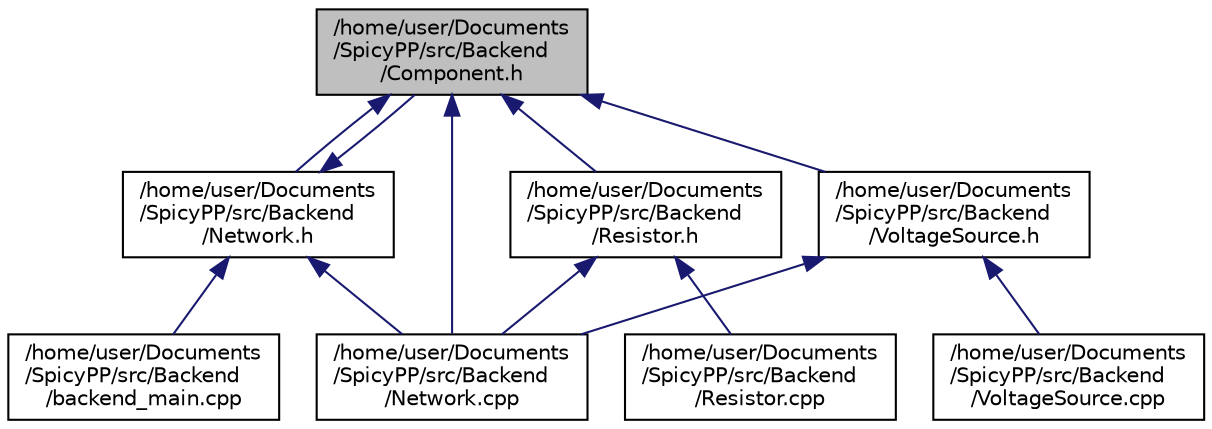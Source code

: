 digraph "/home/user/Documents/SpicyPP/src/Backend/Component.h"
{
  edge [fontname="Helvetica",fontsize="10",labelfontname="Helvetica",labelfontsize="10"];
  node [fontname="Helvetica",fontsize="10",shape=record];
  Node9 [label="/home/user/Documents\l/SpicyPP/src/Backend\l/Component.h",height=0.2,width=0.4,color="black", fillcolor="grey75", style="filled", fontcolor="black"];
  Node9 -> Node10 [dir="back",color="midnightblue",fontsize="10",style="solid",fontname="Helvetica"];
  Node10 [label="/home/user/Documents\l/SpicyPP/src/Backend\l/Network.h",height=0.2,width=0.4,color="black", fillcolor="white", style="filled",URL="$Network_8h.html"];
  Node10 -> Node11 [dir="back",color="midnightblue",fontsize="10",style="solid",fontname="Helvetica"];
  Node11 [label="/home/user/Documents\l/SpicyPP/src/Backend\l/backend_main.cpp",height=0.2,width=0.4,color="black", fillcolor="white", style="filled",URL="$backend__main_8cpp.html"];
  Node10 -> Node9 [dir="back",color="midnightblue",fontsize="10",style="solid",fontname="Helvetica"];
  Node10 -> Node12 [dir="back",color="midnightblue",fontsize="10",style="solid",fontname="Helvetica"];
  Node12 [label="/home/user/Documents\l/SpicyPP/src/Backend\l/Network.cpp",height=0.2,width=0.4,color="black", fillcolor="white", style="filled",URL="$Network_8cpp.html"];
  Node9 -> Node13 [dir="back",color="midnightblue",fontsize="10",style="solid",fontname="Helvetica"];
  Node13 [label="/home/user/Documents\l/SpicyPP/src/Backend\l/Resistor.h",height=0.2,width=0.4,color="black", fillcolor="white", style="filled",URL="$Resistor_8h.html"];
  Node13 -> Node12 [dir="back",color="midnightblue",fontsize="10",style="solid",fontname="Helvetica"];
  Node13 -> Node14 [dir="back",color="midnightblue",fontsize="10",style="solid",fontname="Helvetica"];
  Node14 [label="/home/user/Documents\l/SpicyPP/src/Backend\l/Resistor.cpp",height=0.2,width=0.4,color="black", fillcolor="white", style="filled",URL="$Resistor_8cpp.html"];
  Node9 -> Node15 [dir="back",color="midnightblue",fontsize="10",style="solid",fontname="Helvetica"];
  Node15 [label="/home/user/Documents\l/SpicyPP/src/Backend\l/VoltageSource.h",height=0.2,width=0.4,color="black", fillcolor="white", style="filled",URL="$VoltageSource_8h.html"];
  Node15 -> Node12 [dir="back",color="midnightblue",fontsize="10",style="solid",fontname="Helvetica"];
  Node15 -> Node16 [dir="back",color="midnightblue",fontsize="10",style="solid",fontname="Helvetica"];
  Node16 [label="/home/user/Documents\l/SpicyPP/src/Backend\l/VoltageSource.cpp",height=0.2,width=0.4,color="black", fillcolor="white", style="filled",URL="$VoltageSource_8cpp.html"];
  Node9 -> Node12 [dir="back",color="midnightblue",fontsize="10",style="solid",fontname="Helvetica"];
}
